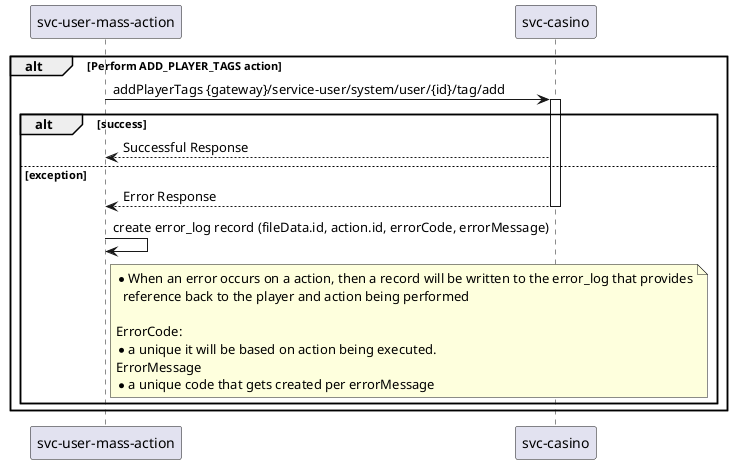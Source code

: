 .Mass Action Add Player Tags
[plantuml]
----
@startuml
'https://plantuml.com/sequence-diagram

participant  "svc-user-mass-action" as usermassaction
participant "svc-casino" as casino

alt Perform ADD_PLAYER_TAGS action
    usermassaction->casino:addPlayerTags {gateway}/service-user/system/user/{id}/tag/add
    activate casino
    alt success
        casino-->usermassaction: Successful Response
    else exception
        casino-->usermassaction: Error Response
        deactivate casino
        usermassaction->usermassaction: create error_log record (fileData.id, action.id, errorCode, errorMessage)
        note right of usermassaction
            * When an error occurs on a action, then a record will be written to the error_log that provides
              reference back to the player and action being performed

            ErrorCode:
            * a unique it will be based on action being executed.
            ErrorMessage
            * a unique code that gets created per errorMessage
        end note
    end
end

@enduml
----
